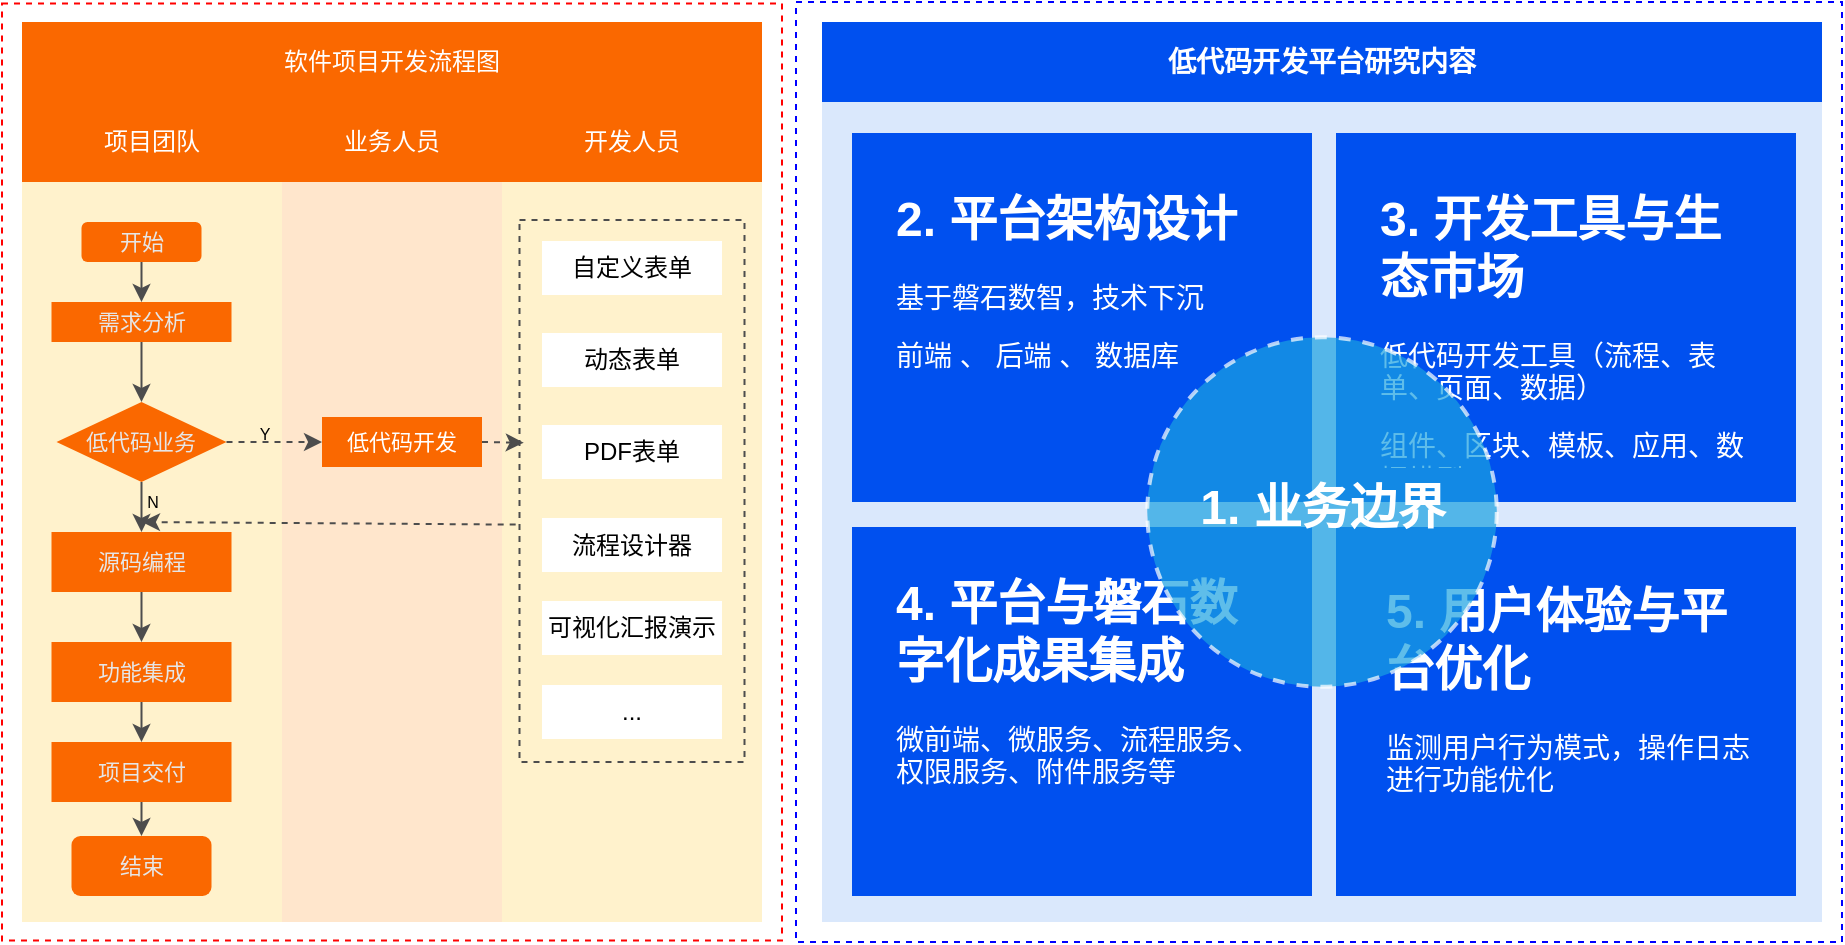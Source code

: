 <mxfile version="24.3.1" type="github">
  <diagram name="第 1 页" id="_vYEV3_HqbD5oskshCf3">
    <mxGraphModel dx="2022" dy="650" grid="1" gridSize="10" guides="1" tooltips="1" connect="1" arrows="1" fold="1" page="1" pageScale="1" pageWidth="827" pageHeight="1169" math="0" shadow="0">
      <root>
        <mxCell id="0" />
        <mxCell id="1" parent="0" />
        <mxCell id="oxlV8vseASiHhqJOPdih-38" value="" style="rounded=0;whiteSpace=wrap;html=1;strokeColor=none;fillColor=#dae8fc;" parent="1" vertex="1">
          <mxGeometry x="330" y="390" width="500" height="410" as="geometry" />
        </mxCell>
        <mxCell id="oxlV8vseASiHhqJOPdih-1" value="" style="rounded=0;whiteSpace=wrap;html=1;fillColor=none;strokeColor=#FF0000;strokeWidth=1;dashed=1;gradientColor=#7ea6e0;" parent="1" vertex="1">
          <mxGeometry x="-80" y="340.75" width="390" height="468.5" as="geometry" />
        </mxCell>
        <mxCell id="oxlV8vseASiHhqJOPdih-26" value="" style="rounded=0;whiteSpace=wrap;html=1;fillColor=#fff2cc;strokeColor=none;" parent="1" vertex="1">
          <mxGeometry x="170" y="390" width="130" height="410" as="geometry" />
        </mxCell>
        <mxCell id="oxlV8vseASiHhqJOPdih-33" value="" style="rounded=0;whiteSpace=wrap;html=1;fillColor=none;dashed=1;strokeColor=#4D4D4D;" parent="1" vertex="1">
          <mxGeometry x="178.75" y="449" width="112.5" height="271" as="geometry" />
        </mxCell>
        <mxCell id="oxlV8vseASiHhqJOPdih-3" value="" style="rounded=0;whiteSpace=wrap;html=1;fillColor=#ffe6cc;strokeColor=none;" parent="1" vertex="1">
          <mxGeometry x="60" y="390" width="110" height="410" as="geometry" />
        </mxCell>
        <mxCell id="oxlV8vseASiHhqJOPdih-5" value="" style="rounded=0;whiteSpace=wrap;html=1;fillColor=#fff2cc;strokeColor=none;" parent="1" vertex="1">
          <mxGeometry x="-70" y="390" width="130" height="410" as="geometry" />
        </mxCell>
        <mxCell id="oxlV8vseASiHhqJOPdih-6" value="开始" style="rounded=1;whiteSpace=wrap;html=1;strokeColor=none;fontSize=11;fillColor=#fa6800;fontColor=#E6E6E6;" parent="1" vertex="1">
          <mxGeometry x="-40.25" y="450" width="60" height="20" as="geometry" />
        </mxCell>
        <mxCell id="oxlV8vseASiHhqJOPdih-7" value="&lt;font style=&quot;font-size: 11px;&quot;&gt;低代码业务&lt;/font&gt;" style="rhombus;whiteSpace=wrap;html=1;strokeColor=none;fontSize=11;fillColor=#fa6800;fontColor=#E6E6E6;" parent="1" vertex="1">
          <mxGeometry x="-52.75" y="540" width="85" height="40" as="geometry" />
        </mxCell>
        <mxCell id="oxlV8vseASiHhqJOPdih-8" value="需求分析" style="rounded=0;whiteSpace=wrap;html=1;strokeColor=none;fontSize=11;fillColor=#fa6800;fontColor=#E6E6E6;" parent="1" vertex="1">
          <mxGeometry x="-55.25" y="490" width="90" height="20" as="geometry" />
        </mxCell>
        <mxCell id="oxlV8vseASiHhqJOPdih-9" value="结束" style="rounded=1;whiteSpace=wrap;html=1;strokeColor=none;fontSize=11;fillColor=#fa6800;fontColor=#E6E6E6;" parent="1" vertex="1">
          <mxGeometry x="-45.25" y="757" width="70" height="30" as="geometry" />
        </mxCell>
        <mxCell id="oxlV8vseASiHhqJOPdih-11" value="源码编程" style="rounded=0;whiteSpace=wrap;html=1;strokeColor=none;fontSize=11;fillColor=#fa6800;fontColor=#E6E6E6;" parent="1" vertex="1">
          <mxGeometry x="-55.25" y="605" width="90" height="30" as="geometry" />
        </mxCell>
        <mxCell id="oxlV8vseASiHhqJOPdih-12" value="项目交付" style="rounded=0;whiteSpace=wrap;html=1;strokeColor=none;fontSize=11;fillColor=#fa6800;fontColor=#E6E6E6;" parent="1" vertex="1">
          <mxGeometry x="-55.25" y="710" width="90" height="30" as="geometry" />
        </mxCell>
        <mxCell id="oxlV8vseASiHhqJOPdih-13" value="" style="endArrow=classic;html=1;rounded=0;strokeColor=#4D4D4D;" parent="1" source="oxlV8vseASiHhqJOPdih-6" target="oxlV8vseASiHhqJOPdih-8" edge="1">
          <mxGeometry width="50" height="50" relative="1" as="geometry">
            <mxPoint x="184.75" y="590" as="sourcePoint" />
            <mxPoint x="234.75" y="540" as="targetPoint" />
          </mxGeometry>
        </mxCell>
        <mxCell id="oxlV8vseASiHhqJOPdih-14" value="" style="endArrow=classic;html=1;rounded=0;exitX=0.5;exitY=1;exitDx=0;exitDy=0;entryX=0.5;entryY=0;entryDx=0;entryDy=0;strokeColor=#4D4D4D;" parent="1" source="oxlV8vseASiHhqJOPdih-8" target="oxlV8vseASiHhqJOPdih-7" edge="1">
          <mxGeometry width="50" height="50" relative="1" as="geometry">
            <mxPoint x="-10.49" y="530" as="sourcePoint" />
            <mxPoint x="-10.49" y="550" as="targetPoint" />
          </mxGeometry>
        </mxCell>
        <mxCell id="oxlV8vseASiHhqJOPdih-15" value="" style="endArrow=classic;html=1;rounded=0;exitX=0.5;exitY=1;exitDx=0;exitDy=0;strokeColor=#4D4D4D;" parent="1" source="oxlV8vseASiHhqJOPdih-7" target="oxlV8vseASiHhqJOPdih-11" edge="1">
          <mxGeometry width="50" height="50" relative="1" as="geometry">
            <mxPoint x="-0.25" y="540" as="sourcePoint" />
            <mxPoint x="-0.25" y="560" as="targetPoint" />
          </mxGeometry>
        </mxCell>
        <mxCell id="oxlV8vseASiHhqJOPdih-16" value="N" style="edgeLabel;html=1;align=center;verticalAlign=middle;resizable=0;points=[];labelBackgroundColor=none;fontSize=8;" parent="oxlV8vseASiHhqJOPdih-15" vertex="1" connectable="0">
          <mxGeometry x="-0.22" relative="1" as="geometry">
            <mxPoint x="5" as="offset" />
          </mxGeometry>
        </mxCell>
        <mxCell id="oxlV8vseASiHhqJOPdih-17" value="" style="endArrow=classic;html=1;rounded=0;exitX=0.5;exitY=1;exitDx=0;exitDy=0;entryX=0.5;entryY=0;entryDx=0;entryDy=0;strokeColor=#4D4D4D;" parent="1" source="oxlV8vseASiHhqJOPdih-11" target="oxlV8vseASiHhqJOPdih-20" edge="1">
          <mxGeometry width="50" height="50" relative="1" as="geometry">
            <mxPoint x="-0.25" y="610" as="sourcePoint" />
            <mxPoint x="-0.25" y="640" as="targetPoint" />
          </mxGeometry>
        </mxCell>
        <mxCell id="oxlV8vseASiHhqJOPdih-19" value="" style="endArrow=classic;html=1;rounded=0;exitX=0.5;exitY=1;exitDx=0;exitDy=0;entryX=0.5;entryY=0;entryDx=0;entryDy=0;strokeColor=#4D4D4D;" parent="1" source="oxlV8vseASiHhqJOPdih-12" target="oxlV8vseASiHhqJOPdih-9" edge="1">
          <mxGeometry width="50" height="50" relative="1" as="geometry">
            <mxPoint x="-0.25" y="683" as="sourcePoint" />
            <mxPoint x="-0.25" y="703" as="targetPoint" />
          </mxGeometry>
        </mxCell>
        <mxCell id="oxlV8vseASiHhqJOPdih-20" value="功能集成" style="rounded=0;whiteSpace=wrap;html=1;strokeColor=none;fontSize=11;fillColor=#fa6800;fontColor=#E6E6E6;" parent="1" vertex="1">
          <mxGeometry x="-55.25" y="660" width="90" height="30" as="geometry" />
        </mxCell>
        <mxCell id="oxlV8vseASiHhqJOPdih-21" value="" style="endArrow=classic;html=1;rounded=0;exitX=0.5;exitY=1;exitDx=0;exitDy=0;entryX=0.5;entryY=0;entryDx=0;entryDy=0;strokeColor=#4D4D4D;" parent="1" source="oxlV8vseASiHhqJOPdih-20" edge="1">
          <mxGeometry width="50" height="50" relative="1" as="geometry">
            <mxPoint x="-10.49" y="690" as="sourcePoint" />
            <mxPoint x="-10.25" y="710" as="targetPoint" />
          </mxGeometry>
        </mxCell>
        <mxCell id="oxlV8vseASiHhqJOPdih-22" value="&lt;font color=&quot;#ffffff&quot;&gt;低代码开发&lt;/font&gt;" style="rounded=0;whiteSpace=wrap;html=1;fillColor=#fa6800;fontColor=#000000;strokeColor=none;fontSize=11;" parent="1" vertex="1">
          <mxGeometry x="80" y="547.5" width="80" height="25" as="geometry" />
        </mxCell>
        <mxCell id="oxlV8vseASiHhqJOPdih-23" value="" style="endArrow=classic;html=1;rounded=0;entryX=0;entryY=0.5;entryDx=0;entryDy=0;exitX=1;exitY=0.5;exitDx=0;exitDy=0;strokeColor=#4D4D4D;dashed=1;" parent="1" source="oxlV8vseASiHhqJOPdih-7" target="oxlV8vseASiHhqJOPdih-22" edge="1">
          <mxGeometry width="50" height="50" relative="1" as="geometry">
            <mxPoint x="25" y="490" as="sourcePoint" />
            <mxPoint x="25" y="510" as="targetPoint" />
          </mxGeometry>
        </mxCell>
        <mxCell id="oxlV8vseASiHhqJOPdih-24" value="Y" style="edgeLabel;html=1;align=center;verticalAlign=middle;resizable=0;points=[];labelBackgroundColor=none;fontSize=8;" parent="oxlV8vseASiHhqJOPdih-23" vertex="1" connectable="0">
          <mxGeometry x="-0.455" relative="1" as="geometry">
            <mxPoint x="5" y="-4" as="offset" />
          </mxGeometry>
        </mxCell>
        <mxCell id="oxlV8vseASiHhqJOPdih-25" value="&lt;font color=&quot;#ffffff&quot;&gt;开发人员&lt;/font&gt;" style="rounded=0;whiteSpace=wrap;html=1;fillColor=#fa6800;strokeColor=none;fontColor=#000000;" parent="1" vertex="1">
          <mxGeometry x="170" y="390" width="130" height="40" as="geometry" />
        </mxCell>
        <mxCell id="oxlV8vseASiHhqJOPdih-27" value="自定义表单" style="rounded=0;whiteSpace=wrap;html=1;strokeColor=none;" parent="1" vertex="1">
          <mxGeometry x="190" y="459.5" width="90" height="27" as="geometry" />
        </mxCell>
        <mxCell id="oxlV8vseASiHhqJOPdih-28" value="动态表单" style="rounded=0;whiteSpace=wrap;html=1;strokeColor=none;" parent="1" vertex="1">
          <mxGeometry x="190" y="505.5" width="90" height="27" as="geometry" />
        </mxCell>
        <mxCell id="oxlV8vseASiHhqJOPdih-29" value="PDF表单" style="rounded=0;whiteSpace=wrap;html=1;strokeColor=none;" parent="1" vertex="1">
          <mxGeometry x="190" y="551.5" width="90" height="27" as="geometry" />
        </mxCell>
        <mxCell id="oxlV8vseASiHhqJOPdih-30" value="流程设计器" style="rounded=0;whiteSpace=wrap;html=1;strokeColor=none;" parent="1" vertex="1">
          <mxGeometry x="190" y="598" width="90" height="27" as="geometry" />
        </mxCell>
        <mxCell id="oxlV8vseASiHhqJOPdih-31" value="可视化汇报演示" style="rounded=0;whiteSpace=wrap;html=1;strokeColor=none;" parent="1" vertex="1">
          <mxGeometry x="190" y="639.5" width="90" height="27" as="geometry" />
        </mxCell>
        <mxCell id="oxlV8vseASiHhqJOPdih-32" value="..." style="rounded=0;whiteSpace=wrap;html=1;strokeColor=none;" parent="1" vertex="1">
          <mxGeometry x="190" y="681.5" width="90" height="27" as="geometry" />
        </mxCell>
        <mxCell id="oxlV8vseASiHhqJOPdih-34" value="" style="endArrow=classic;html=1;rounded=0;entryX=0.019;entryY=0.411;entryDx=0;entryDy=0;exitX=1;exitY=0.5;exitDx=0;exitDy=0;strokeColor=#4D4D4D;dashed=1;entryPerimeter=0;" parent="1" source="oxlV8vseASiHhqJOPdih-22" target="oxlV8vseASiHhqJOPdih-33" edge="1">
          <mxGeometry width="50" height="50" relative="1" as="geometry">
            <mxPoint x="170" y="561.5" as="sourcePoint" />
            <mxPoint x="100" y="524.5" as="targetPoint" />
          </mxGeometry>
        </mxCell>
        <mxCell id="oxlV8vseASiHhqJOPdih-35" value="" style="endArrow=classic;html=1;rounded=0;exitX=-0.017;exitY=0.562;exitDx=0;exitDy=0;strokeColor=#4D4D4D;exitPerimeter=0;dashed=1;" parent="1" source="oxlV8vseASiHhqJOPdih-33" edge="1">
          <mxGeometry width="50" height="50" relative="1" as="geometry">
            <mxPoint y="598" as="sourcePoint" />
            <mxPoint x="-10" y="600" as="targetPoint" />
          </mxGeometry>
        </mxCell>
        <mxCell id="oxlV8vseASiHhqJOPdih-36" value="" style="rounded=0;whiteSpace=wrap;html=1;fillColor=none;strokeColor=#0000FF;strokeWidth=1;dashed=1;" parent="1" vertex="1">
          <mxGeometry x="317" y="340" width="523" height="470" as="geometry" />
        </mxCell>
        <mxCell id="oxlV8vseASiHhqJOPdih-37" value="&lt;b style=&quot;font-size: 14px;&quot;&gt;低代码开发平台研究内容&lt;/b&gt;" style="rounded=0;whiteSpace=wrap;html=1;fillColor=#0050ef;fontColor=#ffffff;strokeColor=none;" parent="1" vertex="1">
          <mxGeometry x="330" y="350" width="500" height="40" as="geometry" />
        </mxCell>
        <mxCell id="oxlV8vseASiHhqJOPdih-46" value="" style="rounded=0;whiteSpace=wrap;html=1;fillColor=#0050ef;fontColor=#ffffff;strokeColor=none;align=left;" parent="1" vertex="1">
          <mxGeometry x="345" y="405.5" width="230" height="184.5" as="geometry" />
        </mxCell>
        <mxCell id="O4JImG3yvh8l0jABwCjW-8" value="" style="rounded=0;whiteSpace=wrap;html=1;fillColor=#0050ef;fontColor=#ffffff;strokeColor=none;align=left;" parent="1" vertex="1">
          <mxGeometry x="587" y="405.5" width="230" height="184.5" as="geometry" />
        </mxCell>
        <mxCell id="O4JImG3yvh8l0jABwCjW-10" value="" style="rounded=0;whiteSpace=wrap;html=1;fillColor=#0050ef;fontColor=#ffffff;strokeColor=none;align=left;" parent="1" vertex="1">
          <mxGeometry x="345" y="602.5" width="230" height="184.5" as="geometry" />
        </mxCell>
        <mxCell id="O4JImG3yvh8l0jABwCjW-11" value="" style="rounded=0;whiteSpace=wrap;html=1;fillColor=#0050ef;fontColor=#ffffff;strokeColor=none;align=left;" parent="1" vertex="1">
          <mxGeometry x="587" y="602.5" width="230" height="184.5" as="geometry" />
        </mxCell>
        <mxCell id="O4JImG3yvh8l0jABwCjW-13" value="&lt;h1 style=&quot;margin-top: 0px;&quot;&gt;&lt;font color=&quot;#ffffff&quot;&gt;2. 平台架构设计&lt;/font&gt;&lt;/h1&gt;&lt;p&gt;&lt;font style=&quot;font-size: 14px;&quot; color=&quot;#ffffff&quot;&gt;基于磐石数智，技术下沉&lt;/font&gt;&lt;span style=&quot;font-size: 14px; color: rgb(255, 255, 255); background-color: initial;&quot;&gt;&amp;nbsp;&lt;/span&gt;&lt;/p&gt;&lt;p&gt;&lt;span style=&quot;font-size: 14px; color: rgb(255, 255, 255); background-color: initial;&quot;&gt;前端 、 后端 、 数据库&amp;nbsp;&lt;/span&gt;&lt;/p&gt;" style="text;html=1;whiteSpace=wrap;overflow=hidden;rounded=0;shadow=1;" parent="1" vertex="1">
          <mxGeometry x="365" y="428" width="190" height="142" as="geometry" />
        </mxCell>
        <mxCell id="O4JImG3yvh8l0jABwCjW-14" value="&lt;h1 style=&quot;margin-top: 0px;&quot;&gt;&lt;font color=&quot;#ffffff&quot;&gt;4.&amp;nbsp;平台与磐石数字化成果集成&lt;/font&gt;&lt;/h1&gt;&lt;p style=&quot;font-size: 14px;&quot;&gt;&lt;font color=&quot;#ffffff&quot;&gt;微前端、微服务、流程服务、权限服务、附件服务等&lt;/font&gt;&lt;/p&gt;" style="text;html=1;whiteSpace=wrap;overflow=hidden;rounded=0;" parent="1" vertex="1">
          <mxGeometry x="365" y="620" width="190" height="145.75" as="geometry" />
        </mxCell>
        <mxCell id="O4JImG3yvh8l0jABwCjW-15" value="&lt;h1 style=&quot;margin-top: 0px;&quot;&gt;&lt;font color=&quot;#ffffff&quot;&gt;3. 开发工具与生态市场&lt;/font&gt;&lt;/h1&gt;&lt;p&gt;&lt;font color=&quot;#ffffff&quot;&gt;&lt;span style=&quot;font-size: 14px;&quot;&gt;低代码开发工具（流程、表单、页面、数据）&lt;/span&gt;&lt;/font&gt;&lt;/p&gt;&lt;p&gt;&lt;span style=&quot;font-size: 14px; color: rgb(255, 255, 255); background-color: initial;&quot;&gt;组件、区块、模板、应用、数据模型&lt;/span&gt;&lt;/p&gt;&lt;p&gt;&lt;br&gt;&lt;/p&gt;" style="text;html=1;whiteSpace=wrap;overflow=hidden;rounded=0;" parent="1" vertex="1">
          <mxGeometry x="607" y="428" width="190" height="142" as="geometry" />
        </mxCell>
        <mxCell id="O4JImG3yvh8l0jABwCjW-16" value="&lt;h1 style=&quot;margin-top: 0px;&quot;&gt;&lt;font color=&quot;#ffffff&quot;&gt;5. 用户体验与平台优化&lt;/font&gt;&lt;/h1&gt;&lt;p&gt;&lt;font color=&quot;#ffffff&quot;&gt;&lt;span style=&quot;font-size: 14px;&quot;&gt;监测用户行为模式，操作日志进行功能优化&lt;/span&gt;&lt;/font&gt;&lt;/p&gt;" style="text;html=1;whiteSpace=wrap;overflow=hidden;rounded=0;" parent="1" vertex="1">
          <mxGeometry x="610" y="623.75" width="190" height="142" as="geometry" />
        </mxCell>
        <mxCell id="ijm30XfJoMWKV8w0Nvd8-1" value="&lt;p style=&quot;line-height: 120%;&quot;&gt;&lt;font style=&quot;font-size: 24px;&quot;&gt;&lt;b style=&quot;&quot;&gt;1. 业务边界&lt;/b&gt;&lt;/font&gt;&lt;/p&gt;" style="ellipse;whiteSpace=wrap;html=1;aspect=fixed;fillColor=#1ba1e2;strokeColor=#FFFFFF;dashed=1;opacity=70;fontColor=#ffffff;strokeWidth=2;" parent="1" vertex="1">
          <mxGeometry x="492.63" y="507.62" width="174.75" height="174.75" as="geometry" />
        </mxCell>
        <mxCell id="oxlV8vseASiHhqJOPdih-2" value="&lt;font color=&quot;#ffffff&quot;&gt;业务人员&lt;/font&gt;" style="rounded=0;whiteSpace=wrap;html=1;fillColor=#fa6800;strokeColor=none;fontColor=#000000;" parent="1" vertex="1">
          <mxGeometry x="60" y="390" width="110" height="40" as="geometry" />
        </mxCell>
        <mxCell id="oxlV8vseASiHhqJOPdih-4" value="&lt;font color=&quot;#ffffff&quot;&gt;项目团队&lt;/font&gt;" style="rounded=0;whiteSpace=wrap;html=1;fillColor=#fa6800;strokeColor=none;fontColor=#000000;" parent="1" vertex="1">
          <mxGeometry x="-70" y="390" width="130" height="40" as="geometry" />
        </mxCell>
        <mxCell id="MmBsjvMZfILNZ3xfvqW4-1" value="&lt;font color=&quot;#ffffff&quot;&gt;软件项目开发流程图&lt;/font&gt;" style="rounded=0;whiteSpace=wrap;html=1;fillColor=#fa6800;strokeColor=none;fontColor=#000000;" vertex="1" parent="1">
          <mxGeometry x="-70" y="350" width="370" height="40" as="geometry" />
        </mxCell>
      </root>
    </mxGraphModel>
  </diagram>
</mxfile>
